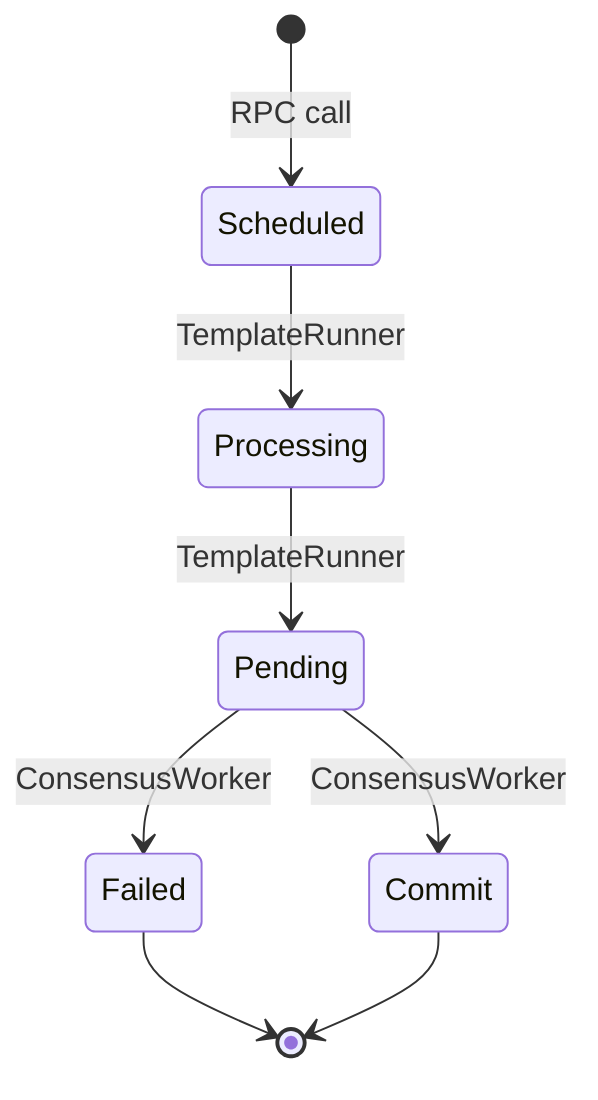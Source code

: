 stateDiagram-v2
    [*] --> Scheduled: RPC call
    Scheduled --> Processing: TemplateRunner
    Processing --> Pending: TemplateRunner
    Pending --> Failed: ConsensusWorker
    Pending --> Commit: ConsensusWorker
    Failed --> [*]
    Commit --> [*]